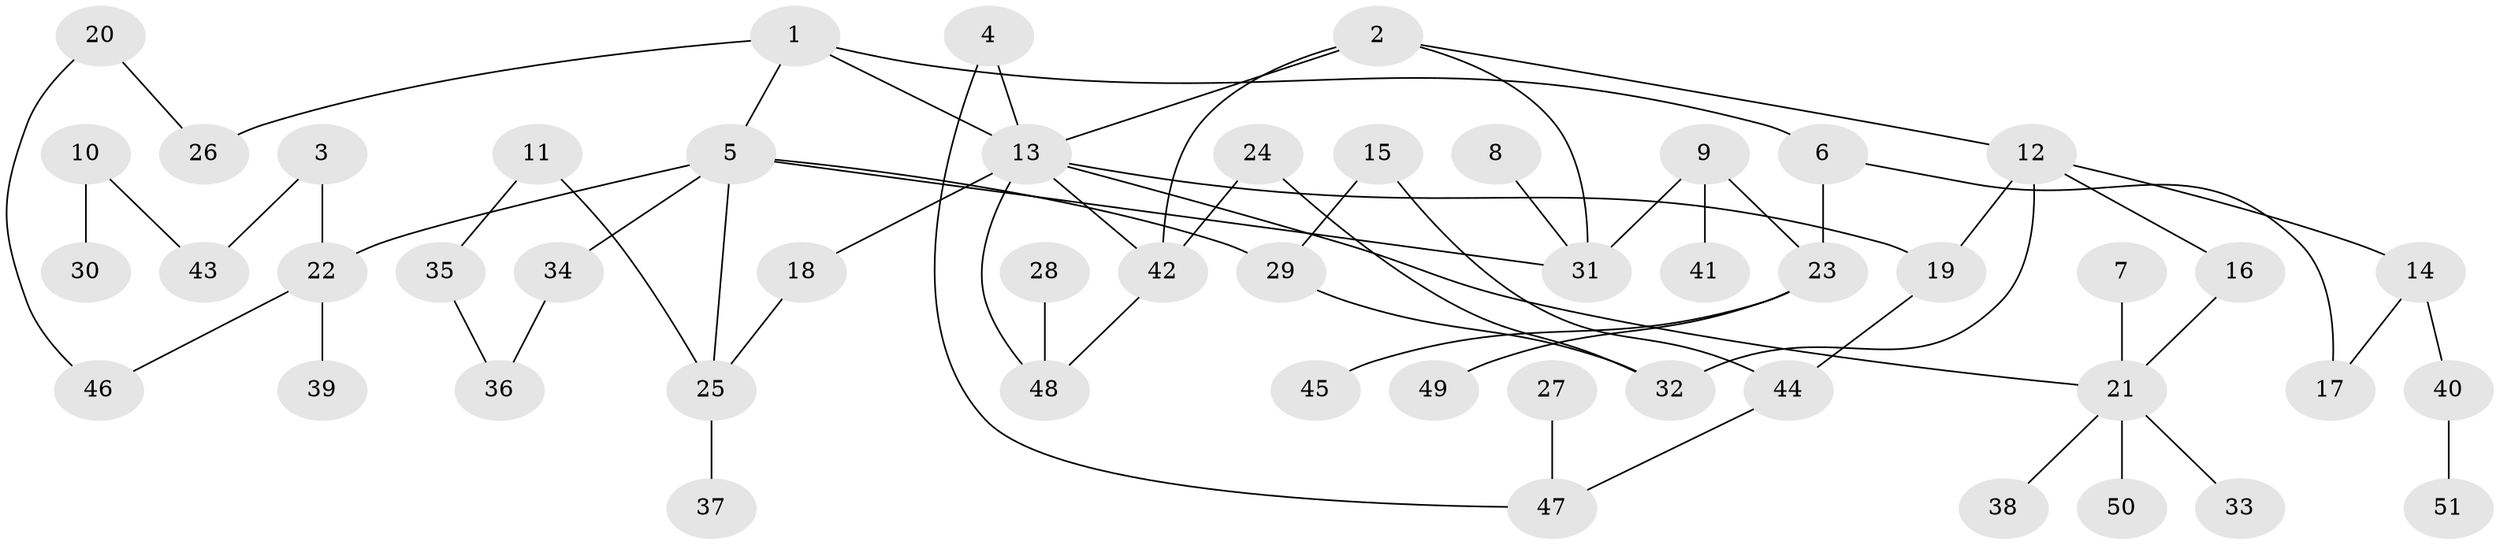 // original degree distribution, {6: 0.011904761904761904, 5: 0.05952380952380952, 8: 0.011904761904761904, 1: 0.2857142857142857, 3: 0.17857142857142858, 4: 0.05952380952380952, 2: 0.39285714285714285}
// Generated by graph-tools (version 1.1) at 2025/36/03/04/25 23:36:08]
// undirected, 51 vertices, 64 edges
graph export_dot {
  node [color=gray90,style=filled];
  1;
  2;
  3;
  4;
  5;
  6;
  7;
  8;
  9;
  10;
  11;
  12;
  13;
  14;
  15;
  16;
  17;
  18;
  19;
  20;
  21;
  22;
  23;
  24;
  25;
  26;
  27;
  28;
  29;
  30;
  31;
  32;
  33;
  34;
  35;
  36;
  37;
  38;
  39;
  40;
  41;
  42;
  43;
  44;
  45;
  46;
  47;
  48;
  49;
  50;
  51;
  1 -- 5 [weight=1.0];
  1 -- 6 [weight=1.0];
  1 -- 13 [weight=1.0];
  1 -- 26 [weight=1.0];
  2 -- 12 [weight=1.0];
  2 -- 13 [weight=1.0];
  2 -- 31 [weight=1.0];
  2 -- 42 [weight=1.0];
  3 -- 22 [weight=1.0];
  3 -- 43 [weight=1.0];
  4 -- 13 [weight=1.0];
  4 -- 47 [weight=1.0];
  5 -- 22 [weight=1.0];
  5 -- 25 [weight=1.0];
  5 -- 29 [weight=1.0];
  5 -- 31 [weight=1.0];
  5 -- 34 [weight=1.0];
  6 -- 17 [weight=1.0];
  6 -- 23 [weight=1.0];
  7 -- 21 [weight=1.0];
  8 -- 31 [weight=1.0];
  9 -- 23 [weight=1.0];
  9 -- 31 [weight=1.0];
  9 -- 41 [weight=1.0];
  10 -- 30 [weight=1.0];
  10 -- 43 [weight=1.0];
  11 -- 25 [weight=1.0];
  11 -- 35 [weight=1.0];
  12 -- 14 [weight=1.0];
  12 -- 16 [weight=1.0];
  12 -- 19 [weight=1.0];
  12 -- 32 [weight=1.0];
  13 -- 18 [weight=1.0];
  13 -- 19 [weight=1.0];
  13 -- 21 [weight=1.0];
  13 -- 42 [weight=1.0];
  13 -- 48 [weight=1.0];
  14 -- 17 [weight=1.0];
  14 -- 40 [weight=1.0];
  15 -- 29 [weight=1.0];
  15 -- 44 [weight=1.0];
  16 -- 21 [weight=1.0];
  18 -- 25 [weight=1.0];
  19 -- 44 [weight=1.0];
  20 -- 26 [weight=1.0];
  20 -- 46 [weight=1.0];
  21 -- 33 [weight=1.0];
  21 -- 38 [weight=1.0];
  21 -- 50 [weight=1.0];
  22 -- 39 [weight=1.0];
  22 -- 46 [weight=1.0];
  23 -- 45 [weight=1.0];
  23 -- 49 [weight=1.0];
  24 -- 32 [weight=1.0];
  24 -- 42 [weight=1.0];
  25 -- 37 [weight=1.0];
  27 -- 47 [weight=1.0];
  28 -- 48 [weight=1.0];
  29 -- 32 [weight=1.0];
  34 -- 36 [weight=1.0];
  35 -- 36 [weight=1.0];
  40 -- 51 [weight=1.0];
  42 -- 48 [weight=1.0];
  44 -- 47 [weight=1.0];
}
